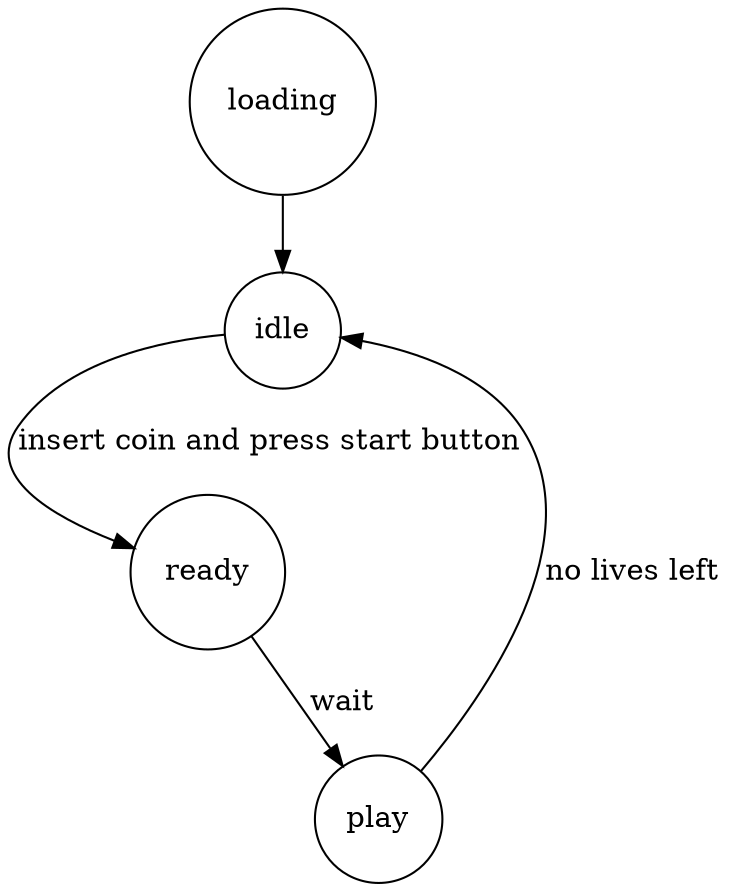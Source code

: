 # Source:
# http://www.graphviz.org/content/fsm
# http://www.graphviz.org/Gallery/directed/fsm.gv.txt

digraph pacman_dfsm {

node [shape = circle];
loading [ label = "loading" ];
idle [ label = "idle" ];
ready [ label = "ready" ];
play [ label = "play" ];

loading -> idle;
idle -> ready [ label = "insert coin and press start button" ]
ready -> play [ label = "wait" ];
play -> idle [ label = "no lives left" ];

}

